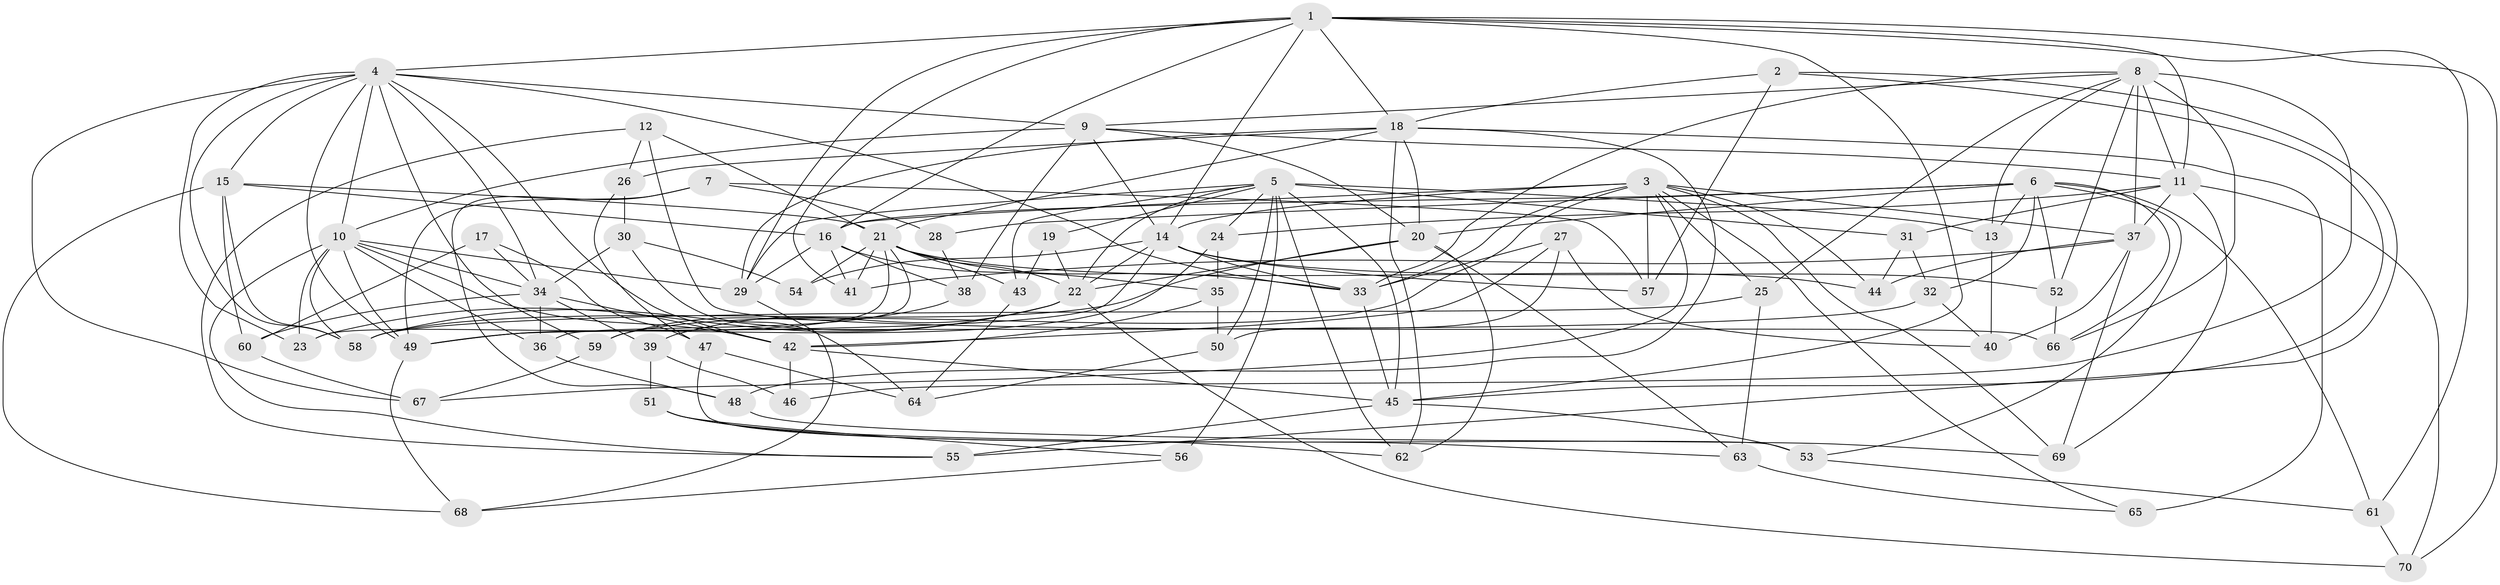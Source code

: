 // original degree distribution, {4: 1.0}
// Generated by graph-tools (version 1.1) at 2025/37/03/09/25 02:37:54]
// undirected, 70 vertices, 189 edges
graph export_dot {
graph [start="1"]
  node [color=gray90,style=filled];
  1;
  2;
  3;
  4;
  5;
  6;
  7;
  8;
  9;
  10;
  11;
  12;
  13;
  14;
  15;
  16;
  17;
  18;
  19;
  20;
  21;
  22;
  23;
  24;
  25;
  26;
  27;
  28;
  29;
  30;
  31;
  32;
  33;
  34;
  35;
  36;
  37;
  38;
  39;
  40;
  41;
  42;
  43;
  44;
  45;
  46;
  47;
  48;
  49;
  50;
  51;
  52;
  53;
  54;
  55;
  56;
  57;
  58;
  59;
  60;
  61;
  62;
  63;
  64;
  65;
  66;
  67;
  68;
  69;
  70;
  1 -- 4 [weight=1.0];
  1 -- 11 [weight=1.0];
  1 -- 14 [weight=1.0];
  1 -- 16 [weight=1.0];
  1 -- 18 [weight=1.0];
  1 -- 29 [weight=1.0];
  1 -- 41 [weight=1.0];
  1 -- 45 [weight=1.0];
  1 -- 61 [weight=1.0];
  1 -- 70 [weight=1.0];
  2 -- 18 [weight=1.0];
  2 -- 45 [weight=1.0];
  2 -- 55 [weight=1.0];
  2 -- 57 [weight=1.0];
  3 -- 14 [weight=2.0];
  3 -- 16 [weight=1.0];
  3 -- 25 [weight=1.0];
  3 -- 33 [weight=1.0];
  3 -- 37 [weight=1.0];
  3 -- 44 [weight=1.0];
  3 -- 57 [weight=1.0];
  3 -- 59 [weight=1.0];
  3 -- 65 [weight=1.0];
  3 -- 67 [weight=1.0];
  3 -- 69 [weight=1.0];
  4 -- 9 [weight=1.0];
  4 -- 10 [weight=1.0];
  4 -- 15 [weight=1.0];
  4 -- 23 [weight=1.0];
  4 -- 33 [weight=1.0];
  4 -- 34 [weight=1.0];
  4 -- 42 [weight=1.0];
  4 -- 49 [weight=1.0];
  4 -- 58 [weight=1.0];
  4 -- 59 [weight=1.0];
  4 -- 67 [weight=1.0];
  5 -- 13 [weight=1.0];
  5 -- 19 [weight=1.0];
  5 -- 22 [weight=1.0];
  5 -- 24 [weight=1.0];
  5 -- 29 [weight=1.0];
  5 -- 31 [weight=1.0];
  5 -- 43 [weight=1.0];
  5 -- 45 [weight=1.0];
  5 -- 50 [weight=1.0];
  5 -- 56 [weight=2.0];
  5 -- 62 [weight=1.0];
  6 -- 13 [weight=1.0];
  6 -- 16 [weight=1.0];
  6 -- 20 [weight=1.0];
  6 -- 28 [weight=2.0];
  6 -- 32 [weight=1.0];
  6 -- 52 [weight=1.0];
  6 -- 53 [weight=1.0];
  6 -- 61 [weight=1.0];
  6 -- 66 [weight=1.0];
  7 -- 28 [weight=1.0];
  7 -- 48 [weight=1.0];
  7 -- 49 [weight=1.0];
  7 -- 57 [weight=1.0];
  8 -- 9 [weight=1.0];
  8 -- 11 [weight=2.0];
  8 -- 13 [weight=1.0];
  8 -- 25 [weight=1.0];
  8 -- 33 [weight=1.0];
  8 -- 37 [weight=3.0];
  8 -- 46 [weight=1.0];
  8 -- 52 [weight=1.0];
  8 -- 66 [weight=1.0];
  9 -- 10 [weight=1.0];
  9 -- 11 [weight=1.0];
  9 -- 14 [weight=1.0];
  9 -- 20 [weight=2.0];
  9 -- 38 [weight=1.0];
  10 -- 23 [weight=1.0];
  10 -- 29 [weight=1.0];
  10 -- 34 [weight=1.0];
  10 -- 36 [weight=1.0];
  10 -- 42 [weight=1.0];
  10 -- 49 [weight=1.0];
  10 -- 55 [weight=1.0];
  10 -- 58 [weight=1.0];
  11 -- 24 [weight=1.0];
  11 -- 31 [weight=1.0];
  11 -- 37 [weight=2.0];
  11 -- 69 [weight=1.0];
  11 -- 70 [weight=1.0];
  12 -- 21 [weight=1.0];
  12 -- 26 [weight=1.0];
  12 -- 55 [weight=1.0];
  12 -- 66 [weight=1.0];
  13 -- 40 [weight=1.0];
  14 -- 22 [weight=1.0];
  14 -- 33 [weight=1.0];
  14 -- 49 [weight=2.0];
  14 -- 52 [weight=1.0];
  14 -- 54 [weight=2.0];
  14 -- 57 [weight=1.0];
  15 -- 16 [weight=1.0];
  15 -- 21 [weight=1.0];
  15 -- 58 [weight=1.0];
  15 -- 60 [weight=1.0];
  15 -- 68 [weight=1.0];
  16 -- 29 [weight=1.0];
  16 -- 35 [weight=1.0];
  16 -- 38 [weight=1.0];
  16 -- 41 [weight=1.0];
  17 -- 34 [weight=2.0];
  17 -- 47 [weight=1.0];
  17 -- 60 [weight=1.0];
  18 -- 20 [weight=1.0];
  18 -- 21 [weight=1.0];
  18 -- 26 [weight=1.0];
  18 -- 29 [weight=1.0];
  18 -- 48 [weight=1.0];
  18 -- 62 [weight=1.0];
  18 -- 65 [weight=2.0];
  19 -- 22 [weight=2.0];
  19 -- 43 [weight=1.0];
  20 -- 22 [weight=1.0];
  20 -- 58 [weight=1.0];
  20 -- 62 [weight=1.0];
  20 -- 63 [weight=1.0];
  21 -- 22 [weight=1.0];
  21 -- 23 [weight=1.0];
  21 -- 33 [weight=2.0];
  21 -- 36 [weight=1.0];
  21 -- 41 [weight=1.0];
  21 -- 43 [weight=1.0];
  21 -- 44 [weight=1.0];
  21 -- 54 [weight=1.0];
  22 -- 23 [weight=1.0];
  22 -- 39 [weight=1.0];
  22 -- 58 [weight=1.0];
  22 -- 70 [weight=1.0];
  24 -- 35 [weight=1.0];
  24 -- 49 [weight=1.0];
  25 -- 58 [weight=1.0];
  25 -- 63 [weight=1.0];
  26 -- 30 [weight=1.0];
  26 -- 47 [weight=1.0];
  27 -- 33 [weight=1.0];
  27 -- 40 [weight=1.0];
  27 -- 42 [weight=1.0];
  27 -- 50 [weight=1.0];
  28 -- 38 [weight=1.0];
  29 -- 68 [weight=1.0];
  30 -- 34 [weight=1.0];
  30 -- 54 [weight=1.0];
  30 -- 64 [weight=1.0];
  31 -- 32 [weight=1.0];
  31 -- 44 [weight=1.0];
  32 -- 40 [weight=1.0];
  32 -- 49 [weight=1.0];
  33 -- 45 [weight=1.0];
  34 -- 36 [weight=1.0];
  34 -- 39 [weight=1.0];
  34 -- 42 [weight=2.0];
  34 -- 60 [weight=1.0];
  35 -- 42 [weight=1.0];
  35 -- 50 [weight=1.0];
  36 -- 48 [weight=1.0];
  37 -- 40 [weight=1.0];
  37 -- 41 [weight=1.0];
  37 -- 44 [weight=1.0];
  37 -- 69 [weight=1.0];
  38 -- 59 [weight=1.0];
  39 -- 46 [weight=1.0];
  39 -- 51 [weight=1.0];
  42 -- 45 [weight=2.0];
  42 -- 46 [weight=2.0];
  43 -- 64 [weight=1.0];
  45 -- 53 [weight=1.0];
  45 -- 55 [weight=1.0];
  47 -- 53 [weight=1.0];
  47 -- 64 [weight=1.0];
  48 -- 69 [weight=1.0];
  49 -- 68 [weight=1.0];
  50 -- 64 [weight=1.0];
  51 -- 56 [weight=1.0];
  51 -- 62 [weight=1.0];
  51 -- 63 [weight=1.0];
  52 -- 66 [weight=1.0];
  53 -- 61 [weight=1.0];
  56 -- 68 [weight=1.0];
  59 -- 67 [weight=1.0];
  60 -- 67 [weight=1.0];
  61 -- 70 [weight=1.0];
  63 -- 65 [weight=1.0];
}
